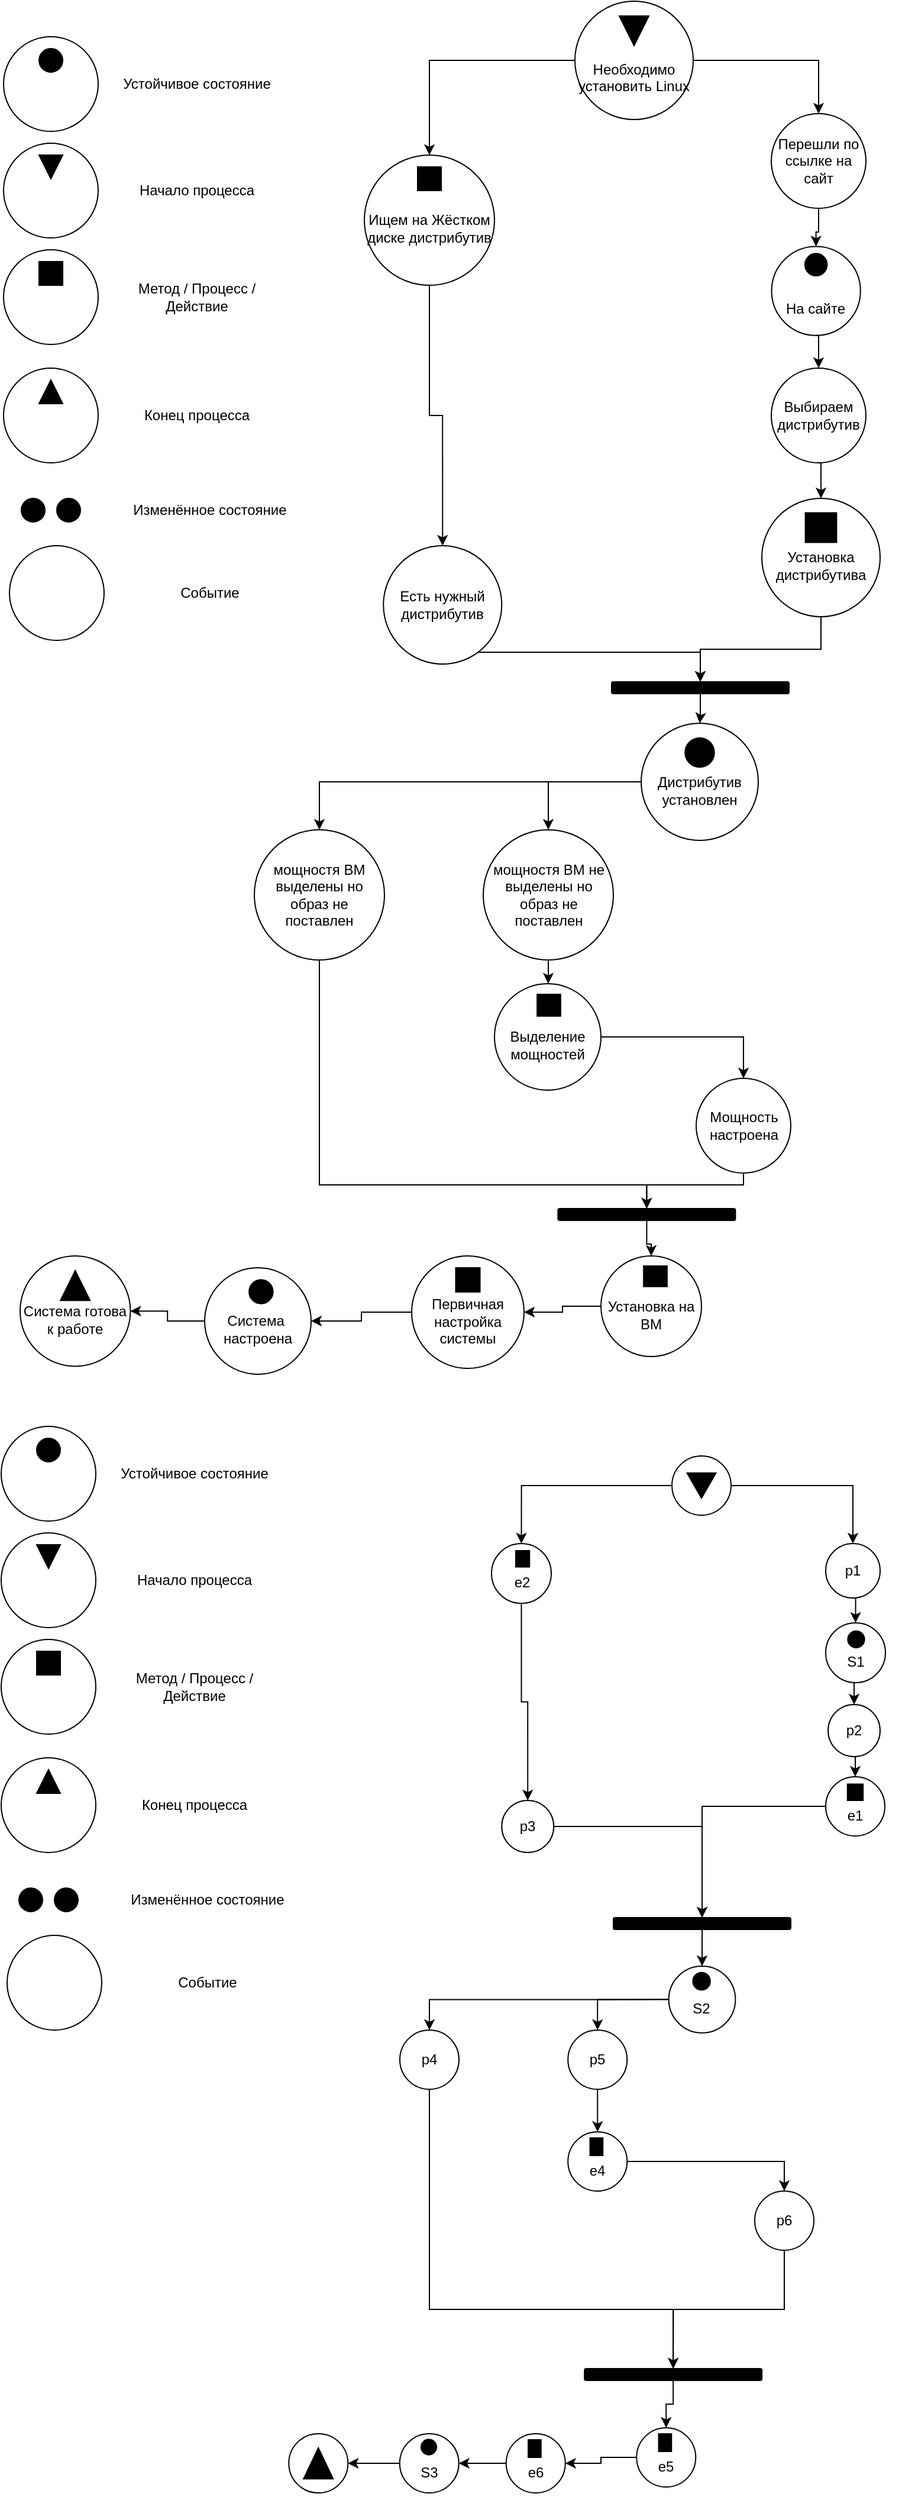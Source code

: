 <mxfile version="24.7.14">
  <diagram name="Страница — 1" id="iWCdSw2Li_uw-Vny-NbS">
    <mxGraphModel dx="1386" dy="801" grid="1" gridSize="10" guides="1" tooltips="1" connect="1" arrows="1" fold="1" page="1" pageScale="1" pageWidth="827" pageHeight="1169" math="0" shadow="0">
      <root>
        <mxCell id="0" />
        <mxCell id="1" parent="0" />
        <mxCell id="QOVAfa2Nv-o42hQcaNNP-4" value="" style="group" parent="1" vertex="1" connectable="0">
          <mxGeometry x="15" y="30" width="80" height="80" as="geometry" />
        </mxCell>
        <mxCell id="QOVAfa2Nv-o42hQcaNNP-2" value="" style="ellipse;whiteSpace=wrap;html=1;aspect=fixed;" parent="QOVAfa2Nv-o42hQcaNNP-4" vertex="1">
          <mxGeometry width="80" height="80" as="geometry" />
        </mxCell>
        <mxCell id="QOVAfa2Nv-o42hQcaNNP-3" value="" style="ellipse;whiteSpace=wrap;html=1;aspect=fixed;fillColor=#000000;" parent="QOVAfa2Nv-o42hQcaNNP-4" vertex="1">
          <mxGeometry x="30" y="10" width="20" height="20" as="geometry" />
        </mxCell>
        <mxCell id="QOVAfa2Nv-o42hQcaNNP-7" value="" style="group" parent="1" vertex="1" connectable="0">
          <mxGeometry x="15" y="120" width="80" height="80" as="geometry" />
        </mxCell>
        <mxCell id="QOVAfa2Nv-o42hQcaNNP-5" value="" style="ellipse;whiteSpace=wrap;html=1;aspect=fixed;" parent="QOVAfa2Nv-o42hQcaNNP-7" vertex="1">
          <mxGeometry width="80" height="80" as="geometry" />
        </mxCell>
        <mxCell id="QOVAfa2Nv-o42hQcaNNP-6" value="" style="triangle;whiteSpace=wrap;html=1;rotation=90;fillColor=#000000;" parent="QOVAfa2Nv-o42hQcaNNP-7" vertex="1">
          <mxGeometry x="30" y="10" width="20" height="20" as="geometry" />
        </mxCell>
        <mxCell id="QOVAfa2Nv-o42hQcaNNP-10" value="" style="group" parent="1" vertex="1" connectable="0">
          <mxGeometry x="30" y="420" width="50" height="20" as="geometry" />
        </mxCell>
        <mxCell id="QOVAfa2Nv-o42hQcaNNP-8" value="" style="ellipse;whiteSpace=wrap;html=1;aspect=fixed;fillColor=#000000;" parent="QOVAfa2Nv-o42hQcaNNP-10" vertex="1">
          <mxGeometry width="20" height="20" as="geometry" />
        </mxCell>
        <mxCell id="QOVAfa2Nv-o42hQcaNNP-9" value="" style="ellipse;whiteSpace=wrap;html=1;aspect=fixed;fillColor=#000000;" parent="QOVAfa2Nv-o42hQcaNNP-10" vertex="1">
          <mxGeometry x="30" width="20" height="20" as="geometry" />
        </mxCell>
        <mxCell id="QOVAfa2Nv-o42hQcaNNP-13" value="" style="group" parent="1" vertex="1" connectable="0">
          <mxGeometry x="15" y="210" width="80" height="80" as="geometry" />
        </mxCell>
        <mxCell id="QOVAfa2Nv-o42hQcaNNP-11" value="" style="ellipse;whiteSpace=wrap;html=1;aspect=fixed;" parent="QOVAfa2Nv-o42hQcaNNP-13" vertex="1">
          <mxGeometry width="80" height="80" as="geometry" />
        </mxCell>
        <mxCell id="QOVAfa2Nv-o42hQcaNNP-12" value="" style="rounded=0;whiteSpace=wrap;html=1;fillColor=#000000;" parent="QOVAfa2Nv-o42hQcaNNP-13" vertex="1">
          <mxGeometry x="30" y="10" width="20" height="20" as="geometry" />
        </mxCell>
        <mxCell id="QOVAfa2Nv-o42hQcaNNP-16" value="" style="group" parent="1" vertex="1" connectable="0">
          <mxGeometry x="15" y="310" width="80" height="80" as="geometry" />
        </mxCell>
        <mxCell id="QOVAfa2Nv-o42hQcaNNP-17" value="" style="ellipse;whiteSpace=wrap;html=1;aspect=fixed;" parent="QOVAfa2Nv-o42hQcaNNP-16" vertex="1">
          <mxGeometry width="80" height="80" as="geometry" />
        </mxCell>
        <mxCell id="QOVAfa2Nv-o42hQcaNNP-18" value="" style="triangle;whiteSpace=wrap;html=1;rotation=-90;fillColor=#000000;" parent="QOVAfa2Nv-o42hQcaNNP-16" vertex="1">
          <mxGeometry x="30" y="10" width="20" height="20" as="geometry" />
        </mxCell>
        <mxCell id="QOVAfa2Nv-o42hQcaNNP-28" value="" style="group" parent="1" vertex="1" connectable="0">
          <mxGeometry x="498" width="100" height="100" as="geometry" />
        </mxCell>
        <mxCell id="QOVAfa2Nv-o42hQcaNNP-29" value="&lt;div&gt;&lt;br&gt;&lt;/div&gt;&lt;div&gt;&lt;br&gt;&lt;/div&gt;Необходимо установить Linux" style="ellipse;whiteSpace=wrap;html=1;aspect=fixed;" parent="QOVAfa2Nv-o42hQcaNNP-28" vertex="1">
          <mxGeometry width="100" height="100" as="geometry" />
        </mxCell>
        <mxCell id="QOVAfa2Nv-o42hQcaNNP-30" value="" style="triangle;whiteSpace=wrap;html=1;rotation=90;fillColor=#000000;" parent="QOVAfa2Nv-o42hQcaNNP-28" vertex="1">
          <mxGeometry x="37.5" y="12.5" width="25" height="25" as="geometry" />
        </mxCell>
        <mxCell id="QOVAfa2Nv-o42hQcaNNP-31" value="" style="group" parent="1" vertex="1" connectable="0">
          <mxGeometry x="664.25" y="202.5" width="83.5" height="95" as="geometry" />
        </mxCell>
        <mxCell id="QOVAfa2Nv-o42hQcaNNP-32" value="&lt;div&gt;&lt;br&gt;&lt;/div&gt;&lt;div&gt;&lt;br&gt;&lt;/div&gt;На сайте" style="ellipse;whiteSpace=wrap;html=1;aspect=fixed;" parent="QOVAfa2Nv-o42hQcaNNP-31" vertex="1">
          <mxGeometry y="4.75" width="75.15" height="75.15" as="geometry" />
        </mxCell>
        <mxCell id="QOVAfa2Nv-o42hQcaNNP-33" value="" style="ellipse;whiteSpace=wrap;html=1;aspect=fixed;fillColor=#000000;" parent="QOVAfa2Nv-o42hQcaNNP-31" vertex="1">
          <mxGeometry x="28.181" y="10.688" width="18.788" height="18.788" as="geometry" />
        </mxCell>
        <mxCell id="QOVAfa2Nv-o42hQcaNNP-106" style="edgeStyle=orthogonalEdgeStyle;rounded=0;orthogonalLoop=1;jettySize=auto;html=1;entryX=0.5;entryY=0;entryDx=0;entryDy=0;" parent="1" source="QOVAfa2Nv-o42hQcaNNP-35" target="QOVAfa2Nv-o42hQcaNNP-46" edge="1">
          <mxGeometry relative="1" as="geometry" />
        </mxCell>
        <mxCell id="QOVAfa2Nv-o42hQcaNNP-35" value="" style="rounded=1;whiteSpace=wrap;html=1;fillColor=#000000;" parent="1" vertex="1">
          <mxGeometry x="529" y="575" width="150" height="10" as="geometry" />
        </mxCell>
        <mxCell id="QOVAfa2Nv-o42hQcaNNP-41" value="" style="group" parent="1" vertex="1" connectable="0">
          <mxGeometry x="656" y="420" width="100" height="100" as="geometry" />
        </mxCell>
        <mxCell id="QOVAfa2Nv-o42hQcaNNP-42" value="&lt;div&gt;&lt;br&gt;&lt;/div&gt;Установка дистрибутива&lt;div&gt;&lt;/div&gt;" style="ellipse;whiteSpace=wrap;html=1;aspect=fixed;" parent="QOVAfa2Nv-o42hQcaNNP-41" vertex="1">
          <mxGeometry width="100" height="100" as="geometry" />
        </mxCell>
        <mxCell id="QOVAfa2Nv-o42hQcaNNP-43" value="" style="rounded=0;whiteSpace=wrap;html=1;fillColor=#000000;" parent="QOVAfa2Nv-o42hQcaNNP-41" vertex="1">
          <mxGeometry x="36.806" y="12.222" width="26.389" height="25" as="geometry" />
        </mxCell>
        <mxCell id="QOVAfa2Nv-o42hQcaNNP-45" value="" style="group" parent="1" vertex="1" connectable="0">
          <mxGeometry x="554" y="610" width="110" height="110" as="geometry" />
        </mxCell>
        <mxCell id="QOVAfa2Nv-o42hQcaNNP-46" value="&lt;div&gt;&lt;br&gt;&lt;/div&gt;Дистрибутив установлен&lt;div&gt;&lt;/div&gt;" style="ellipse;whiteSpace=wrap;html=1;aspect=fixed;" parent="QOVAfa2Nv-o42hQcaNNP-45" vertex="1">
          <mxGeometry width="99.0" height="99.0" as="geometry" />
        </mxCell>
        <mxCell id="QOVAfa2Nv-o42hQcaNNP-47" value="" style="ellipse;whiteSpace=wrap;html=1;aspect=fixed;fillColor=#000000;" parent="QOVAfa2Nv-o42hQcaNNP-45" vertex="1">
          <mxGeometry x="37.125" y="12.375" width="24.75" height="24.75" as="geometry" />
        </mxCell>
        <mxCell id="QOVAfa2Nv-o42hQcaNNP-53" value="" style="group" parent="1" vertex="1" connectable="0">
          <mxGeometry x="520" y="1060" width="92" height="85" as="geometry" />
        </mxCell>
        <mxCell id="QOVAfa2Nv-o42hQcaNNP-54" value="&lt;div&gt;&lt;br&gt;&lt;/div&gt;Установка на ВМ" style="ellipse;whiteSpace=wrap;html=1;aspect=fixed;" parent="QOVAfa2Nv-o42hQcaNNP-53" vertex="1">
          <mxGeometry width="85" height="85" as="geometry" />
        </mxCell>
        <mxCell id="QOVAfa2Nv-o42hQcaNNP-55" value="" style="rounded=0;whiteSpace=wrap;html=1;fillColor=#000000;" parent="QOVAfa2Nv-o42hQcaNNP-53" vertex="1">
          <mxGeometry x="36.068" y="8.5" width="19.864" height="17.386" as="geometry" />
        </mxCell>
        <mxCell id="QOVAfa2Nv-o42hQcaNNP-76" value="" style="group" parent="1" vertex="1" connectable="0">
          <mxGeometry x="360" y="1060" width="95" height="100" as="geometry" />
        </mxCell>
        <mxCell id="QOVAfa2Nv-o42hQcaNNP-77" value="&lt;div&gt;&lt;br&gt;&lt;/div&gt;Первичная настройка системы" style="ellipse;whiteSpace=wrap;html=1;aspect=fixed;" parent="QOVAfa2Nv-o42hQcaNNP-76" vertex="1">
          <mxGeometry width="95.0" height="95.0" as="geometry" />
        </mxCell>
        <mxCell id="QOVAfa2Nv-o42hQcaNNP-78" value="" style="rounded=0;whiteSpace=wrap;html=1;fillColor=#000000;" parent="QOVAfa2Nv-o42hQcaNNP-76" vertex="1">
          <mxGeometry x="37.244" y="10" width="20.511" height="20.455" as="geometry" />
        </mxCell>
        <mxCell id="QOVAfa2Nv-o42hQcaNNP-79" value="" style="group" parent="1" vertex="1" connectable="0">
          <mxGeometry x="185" y="1070" width="105" height="90" as="geometry" />
        </mxCell>
        <mxCell id="QOVAfa2Nv-o42hQcaNNP-80" value="&lt;div&gt;&lt;br&gt;&lt;/div&gt;Система&amp;nbsp; настроена&lt;div&gt;&lt;/div&gt;" style="ellipse;whiteSpace=wrap;html=1;aspect=fixed;" parent="QOVAfa2Nv-o42hQcaNNP-79" vertex="1">
          <mxGeometry width="90" height="90" as="geometry" />
        </mxCell>
        <mxCell id="QOVAfa2Nv-o42hQcaNNP-81" value="" style="ellipse;whiteSpace=wrap;html=1;aspect=fixed;fillColor=#000000;" parent="QOVAfa2Nv-o42hQcaNNP-79" vertex="1">
          <mxGeometry x="37.554" y="10.125" width="20.25" height="20.25" as="geometry" />
        </mxCell>
        <mxCell id="QOVAfa2Nv-o42hQcaNNP-82" value="" style="group" parent="1" vertex="1" connectable="0">
          <mxGeometry x="29" y="1060" width="101" height="100" as="geometry" />
        </mxCell>
        <mxCell id="QOVAfa2Nv-o42hQcaNNP-83" value="&lt;br&gt;&lt;div&gt;Система готова к работе&lt;/div&gt;" style="ellipse;whiteSpace=wrap;html=1;aspect=fixed;" parent="QOVAfa2Nv-o42hQcaNNP-82" vertex="1">
          <mxGeometry width="93.231" height="93.231" as="geometry" />
        </mxCell>
        <mxCell id="QOVAfa2Nv-o42hQcaNNP-84" value="" style="triangle;whiteSpace=wrap;html=1;rotation=-90;fillColor=#000000;" parent="QOVAfa2Nv-o42hQcaNNP-82" vertex="1">
          <mxGeometry x="33.99" y="12.5" width="25.25" height="25" as="geometry" />
        </mxCell>
        <mxCell id="QOVAfa2Nv-o42hQcaNNP-103" style="edgeStyle=orthogonalEdgeStyle;rounded=0;orthogonalLoop=1;jettySize=auto;html=1;entryX=0.5;entryY=0;entryDx=0;entryDy=0;" parent="1" source="QOVAfa2Nv-o42hQcaNNP-42" target="QOVAfa2Nv-o42hQcaNNP-35" edge="1">
          <mxGeometry relative="1" as="geometry" />
        </mxCell>
        <mxCell id="QOVAfa2Nv-o42hQcaNNP-122" style="edgeStyle=orthogonalEdgeStyle;rounded=0;orthogonalLoop=1;jettySize=auto;html=1;entryX=1;entryY=0.5;entryDx=0;entryDy=0;" parent="1" source="QOVAfa2Nv-o42hQcaNNP-77" target="QOVAfa2Nv-o42hQcaNNP-80" edge="1">
          <mxGeometry relative="1" as="geometry" />
        </mxCell>
        <mxCell id="QOVAfa2Nv-o42hQcaNNP-123" style="edgeStyle=orthogonalEdgeStyle;rounded=0;orthogonalLoop=1;jettySize=auto;html=1;entryX=1;entryY=0.5;entryDx=0;entryDy=0;" parent="1" source="QOVAfa2Nv-o42hQcaNNP-80" target="QOVAfa2Nv-o42hQcaNNP-83" edge="1">
          <mxGeometry relative="1" as="geometry" />
        </mxCell>
        <mxCell id="QOVAfa2Nv-o42hQcaNNP-124" value="Устойчивое состояние" style="text;html=1;align=center;verticalAlign=middle;whiteSpace=wrap;rounded=0;" parent="1" vertex="1">
          <mxGeometry x="108" y="55" width="141" height="30" as="geometry" />
        </mxCell>
        <mxCell id="QOVAfa2Nv-o42hQcaNNP-125" value="Начало процесса" style="text;html=1;align=center;verticalAlign=middle;whiteSpace=wrap;rounded=0;" parent="1" vertex="1">
          <mxGeometry x="108" y="145" width="141" height="30" as="geometry" />
        </mxCell>
        <mxCell id="QOVAfa2Nv-o42hQcaNNP-126" value="Метод / Процесс / Действие" style="text;html=1;align=center;verticalAlign=middle;whiteSpace=wrap;rounded=0;" parent="1" vertex="1">
          <mxGeometry x="108" y="235" width="141" height="30" as="geometry" />
        </mxCell>
        <mxCell id="QOVAfa2Nv-o42hQcaNNP-127" value="Конец процесса" style="text;html=1;align=center;verticalAlign=middle;whiteSpace=wrap;rounded=0;" parent="1" vertex="1">
          <mxGeometry x="108" y="335" width="141" height="30" as="geometry" />
        </mxCell>
        <mxCell id="QOVAfa2Nv-o42hQcaNNP-128" value="Изменённое состояние" style="text;html=1;align=center;verticalAlign=middle;whiteSpace=wrap;rounded=0;" parent="1" vertex="1">
          <mxGeometry x="119" y="415" width="141" height="30" as="geometry" />
        </mxCell>
        <mxCell id="QOVAfa2Nv-o42hQcaNNP-129" value="" style="group" parent="1" vertex="1" connectable="0">
          <mxGeometry x="20" y="460" width="80" height="80" as="geometry" />
        </mxCell>
        <mxCell id="QOVAfa2Nv-o42hQcaNNP-130" value="" style="ellipse;whiteSpace=wrap;html=1;aspect=fixed;" parent="QOVAfa2Nv-o42hQcaNNP-129" vertex="1">
          <mxGeometry width="80" height="80" as="geometry" />
        </mxCell>
        <mxCell id="QOVAfa2Nv-o42hQcaNNP-132" value="Событие" style="text;html=1;align=center;verticalAlign=middle;whiteSpace=wrap;rounded=0;" parent="1" vertex="1">
          <mxGeometry x="119" y="485" width="141" height="30" as="geometry" />
        </mxCell>
        <mxCell id="QOVAfa2Nv-o42hQcaNNP-133" value="" style="group" parent="1" vertex="1" connectable="0">
          <mxGeometry x="13" y="1204" width="80" height="80" as="geometry" />
        </mxCell>
        <mxCell id="QOVAfa2Nv-o42hQcaNNP-134" value="" style="ellipse;whiteSpace=wrap;html=1;aspect=fixed;" parent="QOVAfa2Nv-o42hQcaNNP-133" vertex="1">
          <mxGeometry width="80" height="80" as="geometry" />
        </mxCell>
        <mxCell id="QOVAfa2Nv-o42hQcaNNP-135" value="" style="ellipse;whiteSpace=wrap;html=1;aspect=fixed;fillColor=#000000;" parent="QOVAfa2Nv-o42hQcaNNP-133" vertex="1">
          <mxGeometry x="30" y="10" width="20" height="20" as="geometry" />
        </mxCell>
        <mxCell id="QOVAfa2Nv-o42hQcaNNP-136" value="" style="group" parent="1" vertex="1" connectable="0">
          <mxGeometry x="13" y="1294" width="80" height="80" as="geometry" />
        </mxCell>
        <mxCell id="QOVAfa2Nv-o42hQcaNNP-137" value="" style="ellipse;whiteSpace=wrap;html=1;aspect=fixed;" parent="QOVAfa2Nv-o42hQcaNNP-136" vertex="1">
          <mxGeometry width="80" height="80" as="geometry" />
        </mxCell>
        <mxCell id="QOVAfa2Nv-o42hQcaNNP-138" value="" style="triangle;whiteSpace=wrap;html=1;rotation=90;fillColor=#000000;" parent="QOVAfa2Nv-o42hQcaNNP-136" vertex="1">
          <mxGeometry x="30" y="10" width="20" height="20" as="geometry" />
        </mxCell>
        <mxCell id="QOVAfa2Nv-o42hQcaNNP-139" value="" style="group" parent="1" vertex="1" connectable="0">
          <mxGeometry x="28" y="1594" width="50" height="20" as="geometry" />
        </mxCell>
        <mxCell id="QOVAfa2Nv-o42hQcaNNP-140" value="" style="ellipse;whiteSpace=wrap;html=1;aspect=fixed;fillColor=#000000;" parent="QOVAfa2Nv-o42hQcaNNP-139" vertex="1">
          <mxGeometry width="20" height="20" as="geometry" />
        </mxCell>
        <mxCell id="QOVAfa2Nv-o42hQcaNNP-141" value="" style="ellipse;whiteSpace=wrap;html=1;aspect=fixed;fillColor=#000000;" parent="QOVAfa2Nv-o42hQcaNNP-139" vertex="1">
          <mxGeometry x="30" width="20" height="20" as="geometry" />
        </mxCell>
        <mxCell id="QOVAfa2Nv-o42hQcaNNP-142" value="" style="group" parent="1" vertex="1" connectable="0">
          <mxGeometry x="13" y="1384" width="80" height="80" as="geometry" />
        </mxCell>
        <mxCell id="QOVAfa2Nv-o42hQcaNNP-143" value="" style="ellipse;whiteSpace=wrap;html=1;aspect=fixed;" parent="QOVAfa2Nv-o42hQcaNNP-142" vertex="1">
          <mxGeometry width="80" height="80" as="geometry" />
        </mxCell>
        <mxCell id="QOVAfa2Nv-o42hQcaNNP-144" value="" style="rounded=0;whiteSpace=wrap;html=1;fillColor=#000000;" parent="QOVAfa2Nv-o42hQcaNNP-142" vertex="1">
          <mxGeometry x="30" y="10" width="20" height="20" as="geometry" />
        </mxCell>
        <mxCell id="QOVAfa2Nv-o42hQcaNNP-145" value="" style="group" parent="1" vertex="1" connectable="0">
          <mxGeometry x="13" y="1484" width="80" height="80" as="geometry" />
        </mxCell>
        <mxCell id="QOVAfa2Nv-o42hQcaNNP-146" value="" style="ellipse;whiteSpace=wrap;html=1;aspect=fixed;" parent="QOVAfa2Nv-o42hQcaNNP-145" vertex="1">
          <mxGeometry width="80" height="80" as="geometry" />
        </mxCell>
        <mxCell id="QOVAfa2Nv-o42hQcaNNP-147" value="" style="triangle;whiteSpace=wrap;html=1;rotation=-90;fillColor=#000000;" parent="QOVAfa2Nv-o42hQcaNNP-145" vertex="1">
          <mxGeometry x="30" y="10" width="20" height="20" as="geometry" />
        </mxCell>
        <mxCell id="g8Dbcb_rT2XGJNLQ8Roy-52" style="edgeStyle=orthogonalEdgeStyle;rounded=0;orthogonalLoop=1;jettySize=auto;html=1;exitX=0.5;exitY=1;exitDx=0;exitDy=0;entryX=0.5;entryY=0;entryDx=0;entryDy=0;" parent="1" source="QOVAfa2Nv-o42hQcaNNP-155" target="QOVAfa2Nv-o42hQcaNNP-152" edge="1">
          <mxGeometry relative="1" as="geometry" />
        </mxCell>
        <mxCell id="QOVAfa2Nv-o42hQcaNNP-155" value="p1" style="ellipse;whiteSpace=wrap;html=1;aspect=fixed;" parent="1" vertex="1">
          <mxGeometry x="710" y="1303" width="46" height="46" as="geometry" />
        </mxCell>
        <mxCell id="QOVAfa2Nv-o42hQcaNNP-156" style="edgeStyle=orthogonalEdgeStyle;rounded=0;orthogonalLoop=1;jettySize=auto;html=1;entryX=0.5;entryY=0;entryDx=0;entryDy=0;" parent="1" source="QOVAfa2Nv-o42hQcaNNP-157" target="QOVAfa2Nv-o42hQcaNNP-165" edge="1">
          <mxGeometry relative="1" as="geometry" />
        </mxCell>
        <mxCell id="QOVAfa2Nv-o42hQcaNNP-157" value="" style="rounded=1;whiteSpace=wrap;html=1;fillColor=#000000;" parent="1" vertex="1">
          <mxGeometry x="530.5" y="1619" width="150" height="10" as="geometry" />
        </mxCell>
        <mxCell id="g8Dbcb_rT2XGJNLQ8Roy-48" style="edgeStyle=orthogonalEdgeStyle;rounded=0;orthogonalLoop=1;jettySize=auto;html=1;exitX=1;exitY=0.5;exitDx=0;exitDy=0;entryX=0.5;entryY=0;entryDx=0;entryDy=0;" parent="1" source="QOVAfa2Nv-o42hQcaNNP-178" target="QOVAfa2Nv-o42hQcaNNP-157" edge="1">
          <mxGeometry relative="1" as="geometry" />
        </mxCell>
        <mxCell id="QOVAfa2Nv-o42hQcaNNP-178" value="p3" style="ellipse;whiteSpace=wrap;html=1;aspect=fixed;" parent="1" vertex="1">
          <mxGeometry x="436.13" y="1520" width="44" height="44" as="geometry" />
        </mxCell>
        <mxCell id="QOVAfa2Nv-o42hQcaNNP-229" value="Устойчивое состояние" style="text;html=1;align=center;verticalAlign=middle;whiteSpace=wrap;rounded=0;" parent="1" vertex="1">
          <mxGeometry x="106" y="1229" width="141" height="30" as="geometry" />
        </mxCell>
        <mxCell id="QOVAfa2Nv-o42hQcaNNP-230" value="Начало процесса" style="text;html=1;align=center;verticalAlign=middle;whiteSpace=wrap;rounded=0;" parent="1" vertex="1">
          <mxGeometry x="106" y="1319" width="141" height="30" as="geometry" />
        </mxCell>
        <mxCell id="QOVAfa2Nv-o42hQcaNNP-231" value="Метод / Процесс / Действие" style="text;html=1;align=center;verticalAlign=middle;whiteSpace=wrap;rounded=0;" parent="1" vertex="1">
          <mxGeometry x="106" y="1409" width="141" height="30" as="geometry" />
        </mxCell>
        <mxCell id="QOVAfa2Nv-o42hQcaNNP-232" value="Конец процесса" style="text;html=1;align=center;verticalAlign=middle;whiteSpace=wrap;rounded=0;" parent="1" vertex="1">
          <mxGeometry x="106" y="1509" width="141" height="30" as="geometry" />
        </mxCell>
        <mxCell id="QOVAfa2Nv-o42hQcaNNP-233" value="Изменённое состояние" style="text;html=1;align=center;verticalAlign=middle;whiteSpace=wrap;rounded=0;" parent="1" vertex="1">
          <mxGeometry x="117" y="1589" width="141" height="30" as="geometry" />
        </mxCell>
        <mxCell id="QOVAfa2Nv-o42hQcaNNP-234" value="" style="group" parent="1" vertex="1" connectable="0">
          <mxGeometry x="18" y="1634" width="80" height="80" as="geometry" />
        </mxCell>
        <mxCell id="QOVAfa2Nv-o42hQcaNNP-235" value="" style="ellipse;whiteSpace=wrap;html=1;aspect=fixed;" parent="QOVAfa2Nv-o42hQcaNNP-234" vertex="1">
          <mxGeometry width="80" height="80" as="geometry" />
        </mxCell>
        <mxCell id="QOVAfa2Nv-o42hQcaNNP-236" value="Событие" style="text;html=1;align=center;verticalAlign=middle;whiteSpace=wrap;rounded=0;" parent="1" vertex="1">
          <mxGeometry x="117" y="1659" width="141" height="30" as="geometry" />
        </mxCell>
        <mxCell id="g8Dbcb_rT2XGJNLQ8Roy-53" style="edgeStyle=orthogonalEdgeStyle;rounded=0;orthogonalLoop=1;jettySize=auto;html=1;entryX=0.5;entryY=0;entryDx=0;entryDy=0;" parent="1" source="QOVAfa2Nv-o42hQcaNNP-149" target="QOVAfa2Nv-o42hQcaNNP-155" edge="1">
          <mxGeometry relative="1" as="geometry" />
        </mxCell>
        <mxCell id="g8Dbcb_rT2XGJNLQ8Roy-54" style="edgeStyle=orthogonalEdgeStyle;rounded=0;orthogonalLoop=1;jettySize=auto;html=1;exitX=0;exitY=0.5;exitDx=0;exitDy=0;entryX=0.5;entryY=0;entryDx=0;entryDy=0;" parent="1" source="QOVAfa2Nv-o42hQcaNNP-149" target="QOVAfa2Nv-o42hQcaNNP-210" edge="1">
          <mxGeometry relative="1" as="geometry" />
        </mxCell>
        <mxCell id="QOVAfa2Nv-o42hQcaNNP-149" value="&lt;div&gt;&lt;/div&gt;" style="ellipse;whiteSpace=wrap;html=1;aspect=fixed;" parent="1" vertex="1">
          <mxGeometry x="580" y="1229" width="50" height="50" as="geometry" />
        </mxCell>
        <mxCell id="QOVAfa2Nv-o42hQcaNNP-150" value="" style="triangle;whiteSpace=wrap;html=1;rotation=90;fillColor=#000000;" parent="1" vertex="1">
          <mxGeometry x="594.37" y="1241.75" width="21.25" height="24.5" as="geometry" />
        </mxCell>
        <mxCell id="QOVAfa2Nv-o42hQcaNNP-237" value="" style="group" parent="1" vertex="1" connectable="0">
          <mxGeometry x="710" y="1370" width="63.194" height="50.5" as="geometry" />
        </mxCell>
        <mxCell id="QOVAfa2Nv-o42hQcaNNP-152" value="&lt;div&gt;&lt;/div&gt;&lt;div&gt;&lt;br&gt;&lt;/div&gt;&lt;div&gt;S1&lt;/div&gt;" style="ellipse;whiteSpace=wrap;html=1;aspect=fixed;" parent="QOVAfa2Nv-o42hQcaNNP-237" vertex="1">
          <mxGeometry width="50.5" height="50.5" as="geometry" />
        </mxCell>
        <mxCell id="QOVAfa2Nv-o42hQcaNNP-153" value="" style="ellipse;whiteSpace=wrap;html=1;aspect=fixed;fillColor=#000000;" parent="QOVAfa2Nv-o42hQcaNNP-237" vertex="1">
          <mxGeometry x="18.68" y="6.88" width="14.13" height="14.13" as="geometry" />
        </mxCell>
        <mxCell id="QOVAfa2Nv-o42hQcaNNP-238" value="" style="group" parent="1" vertex="1" connectable="0">
          <mxGeometry x="710" y="1500" width="63.194" height="56" as="geometry" />
        </mxCell>
        <mxCell id="QOVAfa2Nv-o42hQcaNNP-159" value="&lt;div&gt;&lt;/div&gt;&lt;div&gt;&lt;br&gt;&lt;/div&gt;&lt;div&gt;e1&lt;/div&gt;" style="ellipse;whiteSpace=wrap;html=1;aspect=fixed;" parent="QOVAfa2Nv-o42hQcaNNP-238" vertex="1">
          <mxGeometry width="50" height="50" as="geometry" />
        </mxCell>
        <mxCell id="QOVAfa2Nv-o42hQcaNNP-160" value="" style="rounded=0;whiteSpace=wrap;html=1;fillColor=#000000;" parent="QOVAfa2Nv-o42hQcaNNP-238" vertex="1">
          <mxGeometry x="18.4" y="6.22" width="13.19" height="13.78" as="geometry" />
        </mxCell>
        <mxCell id="QOVAfa2Nv-o42hQcaNNP-239" value="" style="group" parent="1" vertex="1" connectable="0">
          <mxGeometry x="427.5" y="1303" width="50.5" height="50.5" as="geometry" />
        </mxCell>
        <mxCell id="QOVAfa2Nv-o42hQcaNNP-210" value="&lt;div&gt;&lt;/div&gt;&lt;div&gt;&lt;br&gt;&lt;/div&gt;&lt;div&gt;e2&lt;/div&gt;" style="ellipse;whiteSpace=wrap;html=1;aspect=fixed;" parent="QOVAfa2Nv-o42hQcaNNP-239" vertex="1">
          <mxGeometry width="50.5" height="50.5" as="geometry" />
        </mxCell>
        <mxCell id="QOVAfa2Nv-o42hQcaNNP-211" value="" style="rounded=0;whiteSpace=wrap;html=1;fillColor=#000000;" parent="QOVAfa2Nv-o42hQcaNNP-239" vertex="1">
          <mxGeometry x="20.5" y="6" width="11.6" height="13.78" as="geometry" />
        </mxCell>
        <mxCell id="QOVAfa2Nv-o42hQcaNNP-248" value="" style="group" parent="1" vertex="1" connectable="0">
          <mxGeometry x="577.32" y="1660" width="56.37" height="56.37" as="geometry" />
        </mxCell>
        <mxCell id="QOVAfa2Nv-o42hQcaNNP-165" value="&lt;div&gt;&lt;/div&gt;&lt;div&gt;&lt;/div&gt;&lt;div&gt;&lt;br&gt;&lt;/div&gt;&lt;div&gt;S2&lt;/div&gt;" style="ellipse;whiteSpace=wrap;html=1;aspect=fixed;" parent="QOVAfa2Nv-o42hQcaNNP-248" vertex="1">
          <mxGeometry width="56.37" height="56.37" as="geometry" />
        </mxCell>
        <mxCell id="QOVAfa2Nv-o42hQcaNNP-166" value="" style="ellipse;whiteSpace=wrap;html=1;aspect=fixed;fillColor=#000000;" parent="QOVAfa2Nv-o42hQcaNNP-248" vertex="1">
          <mxGeometry x="20.36" y="5.37" width="14.76" height="14.76" as="geometry" />
        </mxCell>
        <mxCell id="QOVAfa2Nv-o42hQcaNNP-251" value="" style="group" parent="1" vertex="1" connectable="0">
          <mxGeometry x="550.13" y="2050" width="61.875" height="60" as="geometry" />
        </mxCell>
        <mxCell id="QOVAfa2Nv-o42hQcaNNP-252" value="&lt;div&gt;&lt;/div&gt;&lt;div&gt;&lt;/div&gt;&lt;div&gt;&lt;br&gt;&lt;/div&gt;&lt;div&gt;e5&lt;/div&gt;" style="ellipse;whiteSpace=wrap;html=1;aspect=fixed;" parent="QOVAfa2Nv-o42hQcaNNP-251" vertex="1">
          <mxGeometry width="50" height="50" as="geometry" />
        </mxCell>
        <mxCell id="QOVAfa2Nv-o42hQcaNNP-253" value="" style="rounded=0;whiteSpace=wrap;html=1;fillColor=#000000;" parent="QOVAfa2Nv-o42hQcaNNP-251" vertex="1">
          <mxGeometry x="18.66" y="5.11" width="10.84" height="14.89" as="geometry" />
        </mxCell>
        <mxCell id="g8Dbcb_rT2XGJNLQ8Roy-46" style="edgeStyle=orthogonalEdgeStyle;rounded=0;orthogonalLoop=1;jettySize=auto;html=1;exitX=0.5;exitY=1;exitDx=0;exitDy=0;entryX=0.5;entryY=0;entryDx=0;entryDy=0;" parent="1" source="QOVAfa2Nv-o42hQcaNNP-250" target="QOVAfa2Nv-o42hQcaNNP-260" edge="1">
          <mxGeometry relative="1" as="geometry">
            <Array as="points">
              <mxPoint x="375" y="1950" />
              <mxPoint x="581" y="1950" />
            </Array>
          </mxGeometry>
        </mxCell>
        <mxCell id="QOVAfa2Nv-o42hQcaNNP-250" value="p4" style="ellipse;whiteSpace=wrap;html=1;aspect=fixed;" parent="1" vertex="1">
          <mxGeometry x="350" y="1714" width="50" height="50" as="geometry" />
        </mxCell>
        <mxCell id="QOVAfa2Nv-o42hQcaNNP-254" value="" style="group" parent="1" vertex="1" connectable="0">
          <mxGeometry x="492.12" y="1800" width="61.875" height="60" as="geometry" />
        </mxCell>
        <mxCell id="QOVAfa2Nv-o42hQcaNNP-255" value="&lt;div&gt;&lt;/div&gt;&lt;div&gt;&lt;/div&gt;&lt;div&gt;&lt;br&gt;&lt;/div&gt;&lt;div&gt;e4&lt;/div&gt;" style="ellipse;whiteSpace=wrap;html=1;aspect=fixed;" parent="QOVAfa2Nv-o42hQcaNNP-254" vertex="1">
          <mxGeometry width="50" height="50" as="geometry" />
        </mxCell>
        <mxCell id="QOVAfa2Nv-o42hQcaNNP-256" value="" style="rounded=0;whiteSpace=wrap;html=1;fillColor=#000000;" parent="QOVAfa2Nv-o42hQcaNNP-254" vertex="1">
          <mxGeometry x="18.66" y="5.11" width="10.84" height="14.89" as="geometry" />
        </mxCell>
        <mxCell id="g8Dbcb_rT2XGJNLQ8Roy-43" style="edgeStyle=orthogonalEdgeStyle;rounded=0;orthogonalLoop=1;jettySize=auto;html=1;exitX=0.5;exitY=1;exitDx=0;exitDy=0;entryX=0.5;entryY=0;entryDx=0;entryDy=0;" parent="1" source="QOVAfa2Nv-o42hQcaNNP-257" target="QOVAfa2Nv-o42hQcaNNP-255" edge="1">
          <mxGeometry relative="1" as="geometry" />
        </mxCell>
        <mxCell id="QOVAfa2Nv-o42hQcaNNP-257" value="p5" style="ellipse;whiteSpace=wrap;html=1;aspect=fixed;" parent="1" vertex="1">
          <mxGeometry x="492.12" y="1714" width="50" height="50" as="geometry" />
        </mxCell>
        <mxCell id="g8Dbcb_rT2XGJNLQ8Roy-39" style="edgeStyle=orthogonalEdgeStyle;rounded=0;orthogonalLoop=1;jettySize=auto;html=1;exitX=0.5;exitY=1;exitDx=0;exitDy=0;entryX=0.5;entryY=0;entryDx=0;entryDy=0;" parent="1" source="QOVAfa2Nv-o42hQcaNNP-260" target="QOVAfa2Nv-o42hQcaNNP-252" edge="1">
          <mxGeometry relative="1" as="geometry" />
        </mxCell>
        <mxCell id="QOVAfa2Nv-o42hQcaNNP-260" value="" style="rounded=1;whiteSpace=wrap;html=1;fillColor=#000000;" parent="1" vertex="1">
          <mxGeometry x="506.07" y="2000" width="150" height="10" as="geometry" />
        </mxCell>
        <mxCell id="QOVAfa2Nv-o42hQcaNNP-267" value="" style="group" parent="1" vertex="1" connectable="0">
          <mxGeometry x="436.13" y="2050" width="61.875" height="60" as="geometry" />
        </mxCell>
        <mxCell id="QOVAfa2Nv-o42hQcaNNP-289" style="edgeStyle=orthogonalEdgeStyle;rounded=0;orthogonalLoop=1;jettySize=auto;html=1;entryX=1;entryY=0.5;entryDx=0;entryDy=0;" parent="QOVAfa2Nv-o42hQcaNNP-267" source="QOVAfa2Nv-o42hQcaNNP-268" target="QOVAfa2Nv-o42hQcaNNP-271" edge="1">
          <mxGeometry relative="1" as="geometry" />
        </mxCell>
        <mxCell id="QOVAfa2Nv-o42hQcaNNP-268" value="&lt;div&gt;&lt;/div&gt;&lt;div&gt;&lt;/div&gt;&lt;div&gt;&lt;br&gt;&lt;/div&gt;&lt;div&gt;e6&lt;/div&gt;" style="ellipse;whiteSpace=wrap;html=1;aspect=fixed;" parent="QOVAfa2Nv-o42hQcaNNP-267" vertex="1">
          <mxGeometry x="3.75" y="5" width="50" height="50" as="geometry" />
        </mxCell>
        <mxCell id="QOVAfa2Nv-o42hQcaNNP-269" value="" style="rounded=0;whiteSpace=wrap;html=1;fillColor=#000000;" parent="QOVAfa2Nv-o42hQcaNNP-267" vertex="1">
          <mxGeometry x="22.41" y="10.11" width="10.84" height="14.89" as="geometry" />
        </mxCell>
        <mxCell id="QOVAfa2Nv-o42hQcaNNP-270" value="" style="group" parent="QOVAfa2Nv-o42hQcaNNP-267" vertex="1" connectable="0">
          <mxGeometry x="-86.25" y="5" width="50" height="50" as="geometry" />
        </mxCell>
        <mxCell id="QOVAfa2Nv-o42hQcaNNP-271" value="&lt;div&gt;&lt;/div&gt;&lt;div&gt;&lt;/div&gt;&lt;div&gt;&lt;br&gt;&lt;/div&gt;&lt;div&gt;S3&lt;/div&gt;" style="ellipse;whiteSpace=wrap;html=1;aspect=fixed;" parent="QOVAfa2Nv-o42hQcaNNP-270" vertex="1">
          <mxGeometry width="50" height="50" as="geometry" />
        </mxCell>
        <mxCell id="QOVAfa2Nv-o42hQcaNNP-272" value="" style="ellipse;whiteSpace=wrap;html=1;aspect=fixed;fillColor=#000000;" parent="QOVAfa2Nv-o42hQcaNNP-270" vertex="1">
          <mxGeometry x="18.059" y="4.763" width="13.092" height="13.092" as="geometry" />
        </mxCell>
        <mxCell id="QOVAfa2Nv-o42hQcaNNP-276" value="" style="group" parent="QOVAfa2Nv-o42hQcaNNP-267" vertex="1" connectable="0">
          <mxGeometry x="-180" y="5" width="50" height="50" as="geometry" />
        </mxCell>
        <mxCell id="QOVAfa2Nv-o42hQcaNNP-274" value="" style="ellipse;whiteSpace=wrap;html=1;aspect=fixed;" parent="QOVAfa2Nv-o42hQcaNNP-276" vertex="1">
          <mxGeometry width="50" height="50" as="geometry" />
        </mxCell>
        <mxCell id="QOVAfa2Nv-o42hQcaNNP-275" value="" style="triangle;whiteSpace=wrap;html=1;rotation=-90;fillColor=#000000;" parent="QOVAfa2Nv-o42hQcaNNP-276" vertex="1">
          <mxGeometry x="11.87" y="12.5" width="26.25" height="25" as="geometry" />
        </mxCell>
        <mxCell id="QOVAfa2Nv-o42hQcaNNP-290" style="edgeStyle=orthogonalEdgeStyle;rounded=0;orthogonalLoop=1;jettySize=auto;html=1;entryX=1;entryY=0.5;entryDx=0;entryDy=0;" parent="QOVAfa2Nv-o42hQcaNNP-267" source="QOVAfa2Nv-o42hQcaNNP-271" target="QOVAfa2Nv-o42hQcaNNP-274" edge="1">
          <mxGeometry relative="1" as="geometry" />
        </mxCell>
        <mxCell id="g8Dbcb_rT2XGJNLQ8Roy-1" value="" style="group" parent="1" vertex="1" connectable="0">
          <mxGeometry x="664" y="95" width="80" height="80" as="geometry" />
        </mxCell>
        <mxCell id="g8Dbcb_rT2XGJNLQ8Roy-2" value="Перешли по ссылке на сайт" style="ellipse;whiteSpace=wrap;html=1;aspect=fixed;" parent="g8Dbcb_rT2XGJNLQ8Roy-1" vertex="1">
          <mxGeometry width="80" height="80" as="geometry" />
        </mxCell>
        <mxCell id="g8Dbcb_rT2XGJNLQ8Roy-3" value="" style="group" parent="1" vertex="1" connectable="0">
          <mxGeometry x="664" y="310" width="80" height="80" as="geometry" />
        </mxCell>
        <mxCell id="g8Dbcb_rT2XGJNLQ8Roy-4" value="Выбираем дистрибутив" style="ellipse;whiteSpace=wrap;html=1;aspect=fixed;" parent="g8Dbcb_rT2XGJNLQ8Roy-3" vertex="1">
          <mxGeometry width="80" height="80" as="geometry" />
        </mxCell>
        <mxCell id="g8Dbcb_rT2XGJNLQ8Roy-5" value="" style="group" parent="1" vertex="1" connectable="0">
          <mxGeometry x="320" y="130" width="110" height="110" as="geometry" />
        </mxCell>
        <mxCell id="g8Dbcb_rT2XGJNLQ8Roy-6" value="&lt;div&gt;&lt;br&gt;&lt;/div&gt;&lt;div&gt;Ищем на Жёстком диске дистрибутив&lt;/div&gt;" style="ellipse;whiteSpace=wrap;html=1;aspect=fixed;" parent="g8Dbcb_rT2XGJNLQ8Roy-5" vertex="1">
          <mxGeometry width="110" height="110" as="geometry" />
        </mxCell>
        <mxCell id="g8Dbcb_rT2XGJNLQ8Roy-7" value="" style="rounded=0;whiteSpace=wrap;html=1;fillColor=#000000;" parent="g8Dbcb_rT2XGJNLQ8Roy-5" vertex="1">
          <mxGeometry x="45" y="10" width="20" height="20" as="geometry" />
        </mxCell>
        <mxCell id="g8Dbcb_rT2XGJNLQ8Roy-9" value="" style="group" parent="1" vertex="1" connectable="0">
          <mxGeometry x="336.13" y="460" width="100" height="100" as="geometry" />
        </mxCell>
        <mxCell id="QOVAfa2Nv-o42hQcaNNP-34" value="Есть нужный дистрибутив" style="ellipse;whiteSpace=wrap;html=1;aspect=fixed;" parent="g8Dbcb_rT2XGJNLQ8Roy-9" vertex="1">
          <mxGeometry width="100" height="100" as="geometry" />
        </mxCell>
        <mxCell id="g8Dbcb_rT2XGJNLQ8Roy-11" style="edgeStyle=orthogonalEdgeStyle;rounded=0;orthogonalLoop=1;jettySize=auto;html=1;entryX=0.5;entryY=0;entryDx=0;entryDy=0;" parent="1" source="QOVAfa2Nv-o42hQcaNNP-29" target="g8Dbcb_rT2XGJNLQ8Roy-6" edge="1">
          <mxGeometry relative="1" as="geometry" />
        </mxCell>
        <mxCell id="g8Dbcb_rT2XGJNLQ8Roy-12" style="edgeStyle=orthogonalEdgeStyle;rounded=0;orthogonalLoop=1;jettySize=auto;html=1;exitX=1;exitY=0.5;exitDx=0;exitDy=0;entryX=0.5;entryY=0;entryDx=0;entryDy=0;" parent="1" source="QOVAfa2Nv-o42hQcaNNP-29" target="g8Dbcb_rT2XGJNLQ8Roy-2" edge="1">
          <mxGeometry relative="1" as="geometry" />
        </mxCell>
        <mxCell id="g8Dbcb_rT2XGJNLQ8Roy-13" style="edgeStyle=orthogonalEdgeStyle;rounded=0;orthogonalLoop=1;jettySize=auto;html=1;entryX=0.5;entryY=0;entryDx=0;entryDy=0;" parent="1" source="g8Dbcb_rT2XGJNLQ8Roy-2" target="QOVAfa2Nv-o42hQcaNNP-32" edge="1">
          <mxGeometry relative="1" as="geometry" />
        </mxCell>
        <mxCell id="g8Dbcb_rT2XGJNLQ8Roy-14" style="edgeStyle=orthogonalEdgeStyle;rounded=0;orthogonalLoop=1;jettySize=auto;html=1;exitX=0.5;exitY=1;exitDx=0;exitDy=0;entryX=0.5;entryY=0;entryDx=0;entryDy=0;" parent="1" source="QOVAfa2Nv-o42hQcaNNP-32" target="g8Dbcb_rT2XGJNLQ8Roy-4" edge="1">
          <mxGeometry relative="1" as="geometry" />
        </mxCell>
        <mxCell id="g8Dbcb_rT2XGJNLQ8Roy-15" style="edgeStyle=orthogonalEdgeStyle;rounded=0;orthogonalLoop=1;jettySize=auto;html=1;exitX=0.5;exitY=1;exitDx=0;exitDy=0;entryX=0.5;entryY=0;entryDx=0;entryDy=0;" parent="1" source="g8Dbcb_rT2XGJNLQ8Roy-4" target="QOVAfa2Nv-o42hQcaNNP-42" edge="1">
          <mxGeometry relative="1" as="geometry" />
        </mxCell>
        <mxCell id="g8Dbcb_rT2XGJNLQ8Roy-16" style="edgeStyle=orthogonalEdgeStyle;rounded=0;orthogonalLoop=1;jettySize=auto;html=1;" parent="1" source="g8Dbcb_rT2XGJNLQ8Roy-6" target="QOVAfa2Nv-o42hQcaNNP-34" edge="1">
          <mxGeometry relative="1" as="geometry" />
        </mxCell>
        <mxCell id="g8Dbcb_rT2XGJNLQ8Roy-17" style="edgeStyle=orthogonalEdgeStyle;rounded=0;orthogonalLoop=1;jettySize=auto;html=1;entryX=0.5;entryY=0;entryDx=0;entryDy=0;" parent="1" source="QOVAfa2Nv-o42hQcaNNP-34" target="QOVAfa2Nv-o42hQcaNNP-35" edge="1">
          <mxGeometry relative="1" as="geometry">
            <Array as="points">
              <mxPoint x="604" y="550" />
            </Array>
          </mxGeometry>
        </mxCell>
        <mxCell id="g8Dbcb_rT2XGJNLQ8Roy-33" style="edgeStyle=orthogonalEdgeStyle;rounded=0;orthogonalLoop=1;jettySize=auto;html=1;entryX=0.5;entryY=0;entryDx=0;entryDy=0;" parent="1" source="g8Dbcb_rT2XGJNLQ8Roy-18" target="g8Dbcb_rT2XGJNLQ8Roy-31" edge="1">
          <mxGeometry relative="1" as="geometry">
            <Array as="points">
              <mxPoint x="282" y="1000" />
              <mxPoint x="559" y="1000" />
            </Array>
          </mxGeometry>
        </mxCell>
        <mxCell id="g8Dbcb_rT2XGJNLQ8Roy-18" value="мощностя ВМ выделены но образ не поставлен" style="ellipse;whiteSpace=wrap;html=1;aspect=fixed;" parent="1" vertex="1">
          <mxGeometry x="227" y="700" width="110" height="110" as="geometry" />
        </mxCell>
        <mxCell id="g8Dbcb_rT2XGJNLQ8Roy-28" style="edgeStyle=orthogonalEdgeStyle;rounded=0;orthogonalLoop=1;jettySize=auto;html=1;entryX=0.5;entryY=0;entryDx=0;entryDy=0;" parent="1" source="g8Dbcb_rT2XGJNLQ8Roy-19" target="g8Dbcb_rT2XGJNLQ8Roy-22" edge="1">
          <mxGeometry relative="1" as="geometry" />
        </mxCell>
        <mxCell id="g8Dbcb_rT2XGJNLQ8Roy-19" value="мощностя ВМ не выделены но образ не поставлен" style="ellipse;whiteSpace=wrap;html=1;aspect=fixed;" parent="1" vertex="1">
          <mxGeometry x="420.5" y="700" width="110" height="110" as="geometry" />
        </mxCell>
        <mxCell id="g8Dbcb_rT2XGJNLQ8Roy-21" value="" style="group" parent="1" vertex="1" connectable="0">
          <mxGeometry x="430" y="830" width="92" height="90" as="geometry" />
        </mxCell>
        <mxCell id="g8Dbcb_rT2XGJNLQ8Roy-22" value="&lt;div&gt;&lt;br&gt;&lt;/div&gt;Выделение мощностей" style="ellipse;whiteSpace=wrap;html=1;aspect=fixed;" parent="g8Dbcb_rT2XGJNLQ8Roy-21" vertex="1">
          <mxGeometry width="90" height="90" as="geometry" />
        </mxCell>
        <mxCell id="g8Dbcb_rT2XGJNLQ8Roy-23" value="" style="rounded=0;whiteSpace=wrap;html=1;fillColor=#000000;" parent="g8Dbcb_rT2XGJNLQ8Roy-21" vertex="1">
          <mxGeometry x="36.068" y="9" width="19.864" height="18.409" as="geometry" />
        </mxCell>
        <mxCell id="g8Dbcb_rT2XGJNLQ8Roy-24" value="" style="group" parent="1" vertex="1" connectable="0">
          <mxGeometry x="600.5" y="910" width="80" height="80" as="geometry" />
        </mxCell>
        <mxCell id="g8Dbcb_rT2XGJNLQ8Roy-25" value="Мощность настроена" style="ellipse;whiteSpace=wrap;html=1;aspect=fixed;" parent="g8Dbcb_rT2XGJNLQ8Roy-24" vertex="1">
          <mxGeometry width="80" height="80" as="geometry" />
        </mxCell>
        <mxCell id="g8Dbcb_rT2XGJNLQ8Roy-26" style="edgeStyle=orthogonalEdgeStyle;rounded=0;orthogonalLoop=1;jettySize=auto;html=1;entryX=0.5;entryY=0;entryDx=0;entryDy=0;" parent="1" source="QOVAfa2Nv-o42hQcaNNP-46" target="g8Dbcb_rT2XGJNLQ8Roy-18" edge="1">
          <mxGeometry relative="1" as="geometry" />
        </mxCell>
        <mxCell id="g8Dbcb_rT2XGJNLQ8Roy-27" style="edgeStyle=orthogonalEdgeStyle;rounded=0;orthogonalLoop=1;jettySize=auto;html=1;exitX=0;exitY=0.5;exitDx=0;exitDy=0;entryX=0.5;entryY=0;entryDx=0;entryDy=0;" parent="1" source="QOVAfa2Nv-o42hQcaNNP-46" target="g8Dbcb_rT2XGJNLQ8Roy-19" edge="1">
          <mxGeometry relative="1" as="geometry" />
        </mxCell>
        <mxCell id="g8Dbcb_rT2XGJNLQ8Roy-30" style="edgeStyle=orthogonalEdgeStyle;rounded=0;orthogonalLoop=1;jettySize=auto;html=1;entryX=0.5;entryY=0;entryDx=0;entryDy=0;" parent="1" source="g8Dbcb_rT2XGJNLQ8Roy-22" target="g8Dbcb_rT2XGJNLQ8Roy-25" edge="1">
          <mxGeometry relative="1" as="geometry">
            <mxPoint x="650" y="875" as="targetPoint" />
          </mxGeometry>
        </mxCell>
        <mxCell id="g8Dbcb_rT2XGJNLQ8Roy-34" style="edgeStyle=orthogonalEdgeStyle;rounded=0;orthogonalLoop=1;jettySize=auto;html=1;entryX=0.5;entryY=0;entryDx=0;entryDy=0;" parent="1" source="g8Dbcb_rT2XGJNLQ8Roy-31" target="QOVAfa2Nv-o42hQcaNNP-54" edge="1">
          <mxGeometry relative="1" as="geometry" />
        </mxCell>
        <mxCell id="g8Dbcb_rT2XGJNLQ8Roy-31" value="" style="rounded=1;whiteSpace=wrap;html=1;fillColor=#000000;" parent="1" vertex="1">
          <mxGeometry x="483.69" y="1020" width="150" height="10" as="geometry" />
        </mxCell>
        <mxCell id="g8Dbcb_rT2XGJNLQ8Roy-32" style="edgeStyle=orthogonalEdgeStyle;rounded=0;orthogonalLoop=1;jettySize=auto;html=1;entryX=0.5;entryY=0;entryDx=0;entryDy=0;" parent="1" source="g8Dbcb_rT2XGJNLQ8Roy-25" target="g8Dbcb_rT2XGJNLQ8Roy-31" edge="1">
          <mxGeometry relative="1" as="geometry">
            <Array as="points">
              <mxPoint x="641" y="1000" />
              <mxPoint x="559" y="1000" />
            </Array>
          </mxGeometry>
        </mxCell>
        <mxCell id="g8Dbcb_rT2XGJNLQ8Roy-35" style="edgeStyle=orthogonalEdgeStyle;rounded=0;orthogonalLoop=1;jettySize=auto;html=1;exitX=0;exitY=0.5;exitDx=0;exitDy=0;entryX=1;entryY=0.5;entryDx=0;entryDy=0;" parent="1" source="QOVAfa2Nv-o42hQcaNNP-54" target="QOVAfa2Nv-o42hQcaNNP-77" edge="1">
          <mxGeometry relative="1" as="geometry" />
        </mxCell>
        <mxCell id="g8Dbcb_rT2XGJNLQ8Roy-50" style="edgeStyle=orthogonalEdgeStyle;rounded=0;orthogonalLoop=1;jettySize=auto;html=1;exitX=0.5;exitY=1;exitDx=0;exitDy=0;entryX=0.5;entryY=0;entryDx=0;entryDy=0;" parent="1" source="g8Dbcb_rT2XGJNLQ8Roy-36" target="QOVAfa2Nv-o42hQcaNNP-159" edge="1">
          <mxGeometry relative="1" as="geometry" />
        </mxCell>
        <mxCell id="g8Dbcb_rT2XGJNLQ8Roy-36" value="p2" style="ellipse;whiteSpace=wrap;html=1;aspect=fixed;" parent="1" vertex="1">
          <mxGeometry x="712" y="1439" width="44" height="44" as="geometry" />
        </mxCell>
        <mxCell id="g8Dbcb_rT2XGJNLQ8Roy-45" style="edgeStyle=orthogonalEdgeStyle;rounded=0;orthogonalLoop=1;jettySize=auto;html=1;exitX=0.5;exitY=1;exitDx=0;exitDy=0;entryX=0.5;entryY=0;entryDx=0;entryDy=0;" parent="1" source="g8Dbcb_rT2XGJNLQ8Roy-38" target="QOVAfa2Nv-o42hQcaNNP-260" edge="1">
          <mxGeometry relative="1" as="geometry" />
        </mxCell>
        <mxCell id="g8Dbcb_rT2XGJNLQ8Roy-38" value="p6" style="ellipse;whiteSpace=wrap;html=1;aspect=fixed;" parent="1" vertex="1">
          <mxGeometry x="650" y="1850" width="50" height="50" as="geometry" />
        </mxCell>
        <mxCell id="g8Dbcb_rT2XGJNLQ8Roy-40" style="edgeStyle=orthogonalEdgeStyle;rounded=0;orthogonalLoop=1;jettySize=auto;html=1;exitX=0;exitY=0.5;exitDx=0;exitDy=0;entryX=1;entryY=0.5;entryDx=0;entryDy=0;" parent="1" source="QOVAfa2Nv-o42hQcaNNP-252" target="QOVAfa2Nv-o42hQcaNNP-268" edge="1">
          <mxGeometry relative="1" as="geometry" />
        </mxCell>
        <mxCell id="g8Dbcb_rT2XGJNLQ8Roy-41" style="edgeStyle=orthogonalEdgeStyle;rounded=0;orthogonalLoop=1;jettySize=auto;html=1;exitX=0;exitY=0.5;exitDx=0;exitDy=0;entryX=0.5;entryY=0;entryDx=0;entryDy=0;" parent="1" source="QOVAfa2Nv-o42hQcaNNP-165" target="QOVAfa2Nv-o42hQcaNNP-250" edge="1">
          <mxGeometry relative="1" as="geometry" />
        </mxCell>
        <mxCell id="g8Dbcb_rT2XGJNLQ8Roy-42" style="edgeStyle=orthogonalEdgeStyle;rounded=0;orthogonalLoop=1;jettySize=auto;html=1;exitX=0;exitY=0.5;exitDx=0;exitDy=0;entryX=0.5;entryY=0;entryDx=0;entryDy=0;" parent="1" source="QOVAfa2Nv-o42hQcaNNP-165" target="QOVAfa2Nv-o42hQcaNNP-257" edge="1">
          <mxGeometry relative="1" as="geometry" />
        </mxCell>
        <mxCell id="g8Dbcb_rT2XGJNLQ8Roy-44" style="edgeStyle=orthogonalEdgeStyle;rounded=0;orthogonalLoop=1;jettySize=auto;html=1;exitX=1;exitY=0.5;exitDx=0;exitDy=0;entryX=0.5;entryY=0;entryDx=0;entryDy=0;" parent="1" source="QOVAfa2Nv-o42hQcaNNP-255" target="g8Dbcb_rT2XGJNLQ8Roy-38" edge="1">
          <mxGeometry relative="1" as="geometry" />
        </mxCell>
        <mxCell id="g8Dbcb_rT2XGJNLQ8Roy-47" style="edgeStyle=orthogonalEdgeStyle;rounded=0;orthogonalLoop=1;jettySize=auto;html=1;entryX=0.5;entryY=0;entryDx=0;entryDy=0;" parent="1" source="QOVAfa2Nv-o42hQcaNNP-210" target="QOVAfa2Nv-o42hQcaNNP-178" edge="1">
          <mxGeometry relative="1" as="geometry" />
        </mxCell>
        <mxCell id="g8Dbcb_rT2XGJNLQ8Roy-49" style="edgeStyle=orthogonalEdgeStyle;rounded=0;orthogonalLoop=1;jettySize=auto;html=1;exitX=0;exitY=0.5;exitDx=0;exitDy=0;entryX=0.5;entryY=0;entryDx=0;entryDy=0;" parent="1" source="QOVAfa2Nv-o42hQcaNNP-159" target="QOVAfa2Nv-o42hQcaNNP-157" edge="1">
          <mxGeometry relative="1" as="geometry" />
        </mxCell>
        <mxCell id="g8Dbcb_rT2XGJNLQ8Roy-51" style="edgeStyle=orthogonalEdgeStyle;rounded=0;orthogonalLoop=1;jettySize=auto;html=1;exitX=0.5;exitY=1;exitDx=0;exitDy=0;entryX=0.5;entryY=0;entryDx=0;entryDy=0;" parent="1" source="QOVAfa2Nv-o42hQcaNNP-152" target="g8Dbcb_rT2XGJNLQ8Roy-36" edge="1">
          <mxGeometry relative="1" as="geometry" />
        </mxCell>
      </root>
    </mxGraphModel>
  </diagram>
</mxfile>
